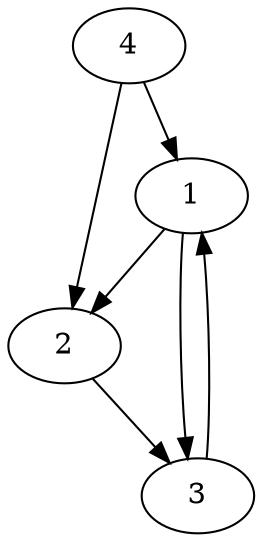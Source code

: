 digraph G {
1[label="1"];
1 -> 2 [dir=normal];
1 -> 3 [dir=normal];
2[label="2"];
2 -> 3 [dir=normal];
3[label="3"];
3 -> 1 [dir=normal];
4[label="4"];
4 -> 2 [dir=normal];
4[label="4"];
4 -> 1 [dir=normal];
}
